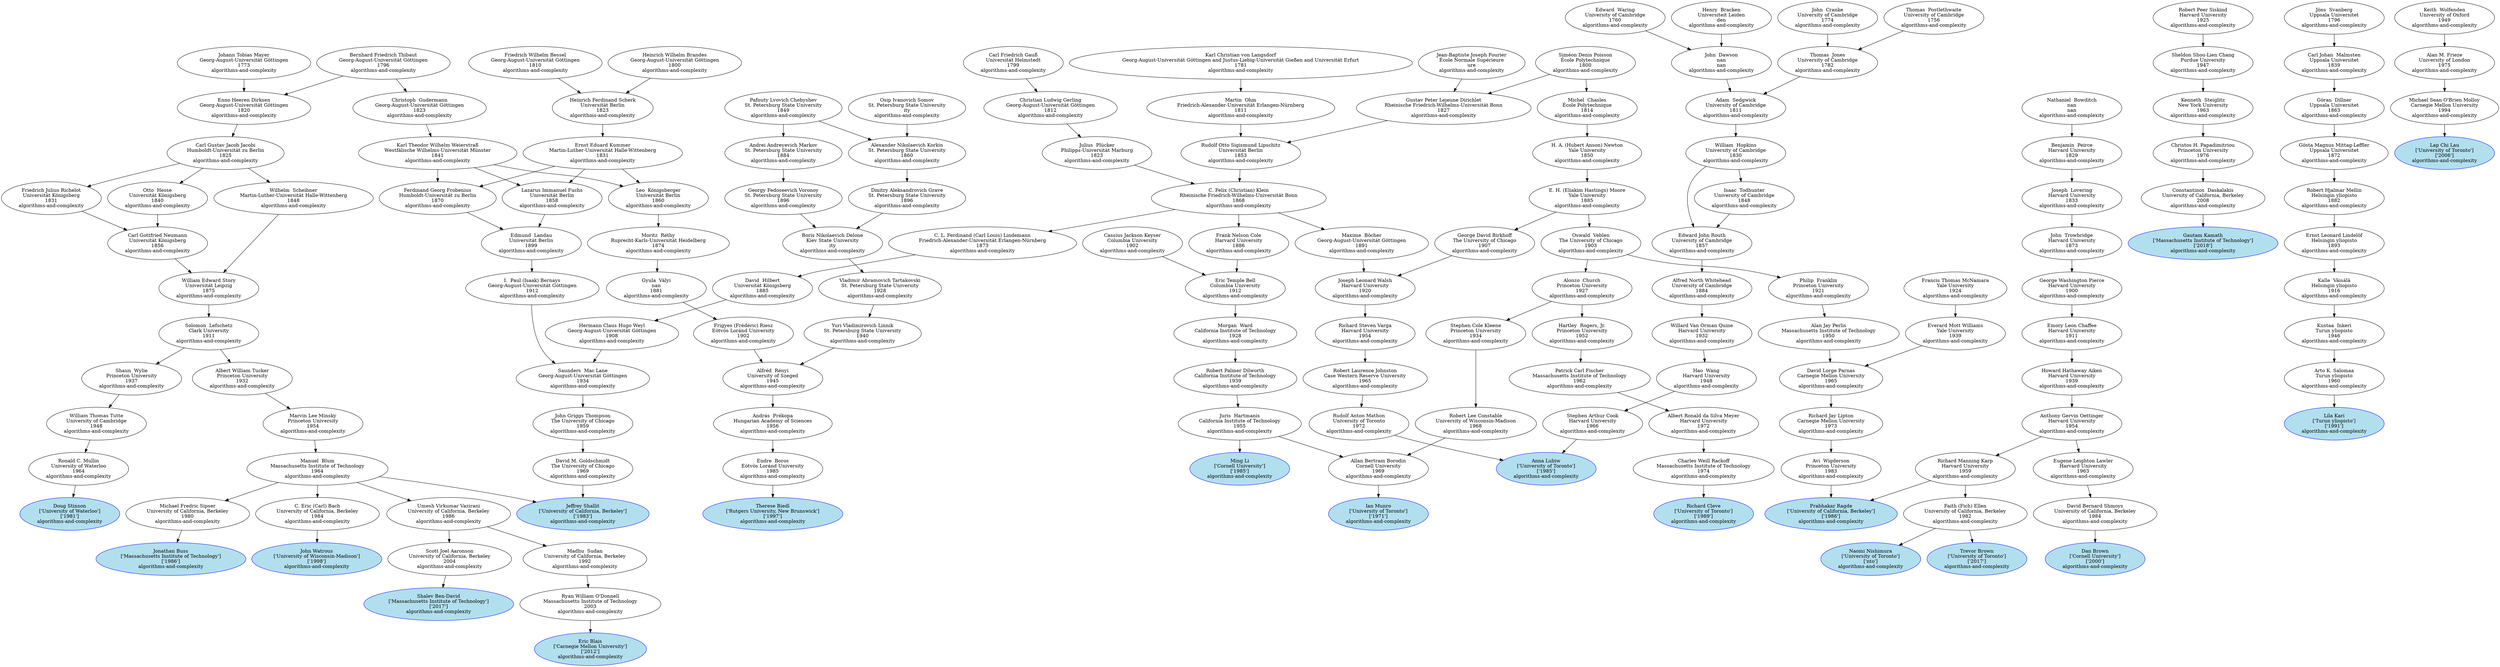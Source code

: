 digraph "Academic Genealogy for algorithms-and-complexity" {
	251553 [label="Shalev Ben-David
['Massachusetts Institute of Technology']
['2017']
algorithms-and-complexity" color=blue fillcolor=lightblue2 style=filled]
	96437 [label="Therese Biedl
['Rutgers University, New Brunswick']
['1997']
algorithms-and-complexity" color=blue fillcolor=lightblue2 style=filled]
	162538 [label="Eric Blais
['Carnegie Mellon University']
['2012']
algorithms-and-complexity" color=blue fillcolor=lightblue2 style=filled]
	45379 [label="Dan Brown
['Cornell University']
['2000']
algorithms-and-complexity" color=blue fillcolor=lightblue2 style=filled]
	252543 [label="Trevor Brown
['University of Toronto']
['2017']
algorithms-and-complexity" color=blue fillcolor=lightblue2 style=filled]
	65073 [label="Jonathan Buss
['Massachusetts Institute of Technology']
['1986']
algorithms-and-complexity" color=blue fillcolor=lightblue2 style=filled]
	81270 [label="Richard Cleve
['University of Toronto']
['1989']
algorithms-and-complexity" color=blue fillcolor=lightblue2 style=filled]
	264772 [label="Gautam Kamath
['Massachusetts Institute of Technology']
['2018']
algorithms-and-complexity" color=blue fillcolor=lightblue2 style=filled]
	20521 [label="Lila Kari
['Turun yliopisto']
['1991']
algorithms-and-complexity" color=blue fillcolor=lightblue2 style=filled]
	141559 [label="Lap Chi Lau
['University of Toronto']
['2006']
algorithms-and-complexity" color=blue fillcolor=lightblue2 style=filled]
	94793 [label="Ming Li
['Cornell University']
['1985']
algorithms-and-complexity" color=blue fillcolor=lightblue2 style=filled]
	65035 [label="Anna Lubiw
['University of Toronto']
['1985']
algorithms-and-complexity" color=blue fillcolor=lightblue2 style=filled]
	65036 [label="Ian Munro
['University of Toronto']
['1971']
algorithms-and-complexity" color=blue fillcolor=lightblue2 style=filled]
	66900 [label="Naomi Nishimura
['University of Toronto']
['nto']
algorithms-and-complexity" color=blue fillcolor=lightblue2 style=filled]
	66895 [label="Prabhakar Ragde
['University of California, Berkeley']
['1986']
algorithms-and-complexity" color=blue fillcolor=lightblue2 style=filled]
	31748 [label="Jeffrey Shallit
['University of California, Berkeley']
['1983']
algorithms-and-complexity" color=blue fillcolor=lightblue2 style=filled]
	33044 [label="Doug Stinson
['University of Waterloo']
['1981']
algorithms-and-complexity" color=blue fillcolor=lightblue2 style=filled]
	75330 [label="John Watrous
['University of Wisconsin-Madison']
['1998']
algorithms-and-complexity" color=blue fillcolor=lightblue2 style=filled]
	109495 [label="Scott Joel Aaronson
University of California, Berkeley
2004
algorithms-and-complexity"]
	96436 [label="Endre  Boros
Eötvös Loránd University
1985
algorithms-and-complexity"]
	76794 [label="Ryan William O'Donnell
Massachusetts Institute of Technology
2003
algorithms-and-complexity"]
	36705 [label="David Bernard Shmoys
University of California, Berkeley
1984
algorithms-and-complexity"]
	67145 [label="Faith (Fich) Ellen
University of California, Berkeley
1982
algorithms-and-complexity"]
	64971 [label="Michael Fredric Sipser
University of California, Berkeley
1980
algorithms-and-complexity"]
	81229 [label="Charles Weill Rackoff
Massachusetts Institute of Technology
1974
algorithms-and-complexity"]
	139732 [label="Constantinos  Daskalakis
University of California, Berkeley
2008
algorithms-and-complexity"]
	20493 [label="Arto K. Salomaa
Turun yliopisto
1960
algorithms-and-complexity"]
	40420 [label="Michael Sean O'Brien Molloy
Carnegie Mellon University
1994
algorithms-and-complexity"]
	10404 [label="Juris  Hartmanis
California Institute of Technology
1955
algorithms-and-complexity"]
	16108 [label="Rudolf Anton Mathon
University of Toronto
1972
algorithms-and-complexity"]
	14011 [label="Stephen Arthur Cook
Harvard University
1966
algorithms-and-complexity"]
	42043 [label="Allan Bertram Borodin
Cornell University
1969
algorithms-and-complexity"]
	82100 [label="Avi  Wigderson
Princeton University
1983
algorithms-and-complexity"]
	25275 [label="Richard Manning Karp
Harvard University
1959
algorithms-and-complexity"]
	13373 [label="Manuel  Blum
Massachusetts Institute of Technology
1964
algorithms-and-complexity"]
	6595 [label="David M. Goldschmidt
The University of Chicago
1969
algorithms-and-complexity"]
	33040 [label="Ronald C. Mullin
University of Waterloo
1964
algorithms-and-complexity"]
	11563 [label="C. Eric (Carl) Bach
University of California, Berkeley
1984
algorithms-and-complexity"]
	38686 [label="Umesh Virkumar Vazirani
University of California, Berkeley
1986
algorithms-and-complexity"]
	34817 [label="András  Prékopa
Hungarian Academy of Sciences
1956
algorithms-and-complexity"]
	72850 [label="Madhu  Sudan
University of California, Berkeley
1992
algorithms-and-complexity"]
	25276 [label="Eugene Leighton Lawler
Harvard University
1963
algorithms-and-complexity"]
	25184 [label="Albert Ronald da Silva Meyer
Harvard University
1972
algorithms-and-complexity"]
	46289 [label="Christos H. Papadimitriou
Princeton University
1976
algorithms-and-complexity"]
	20538 [label="Kustaa  Inkeri
Turun yliopisto
1946
algorithms-and-complexity"]
	40794 [label="Alan M. Frieze
University of London
1975
algorithms-and-complexity"]
	10395 [label="Robert Palmer Dilworth
California Institute of Technology
1939
algorithms-and-complexity"]
	44303 [label="Robert Laurence Johnston
Case Western Reserve University
1965
algorithms-and-complexity"]
	29869 [label="Hao  Wang
Harvard University
1948
algorithms-and-complexity"]
	9041 [label="Robert Lee Constable
University of Wisconsin-Madison
1968
algorithms-and-complexity"]
	69524 [label="Richard Jay Lipton
Carnegie Mellon University
1973
algorithms-and-complexity"]
	13305 [label="Anthony Gervin Oettinger
Harvard University
1954
algorithms-and-complexity"]
	6869 [label="Marvin Lee Minsky
Princeton University
1954
algorithms-and-complexity"]
	6488 [label="John Griggs Thompson
The University of Chicago
1959
algorithms-and-complexity"]
	15096 [label="William Thomas Tutte
University of Cambridge
1948
algorithms-and-complexity"]
	51155 [label="Alfréd  Rényi
University of Szeged
1945
algorithms-and-complexity"]
	13297 [label="Patrick Carl Fischer
Massachusetts Institute of Technology
1962
algorithms-and-complexity"]
	82018 [label="Kenneth  Steiglitz
New York University
1963
algorithms-and-complexity"]
	19460 [label="Kalle  Väisälä
Helsingin yliopisto
1916
algorithms-and-complexity"]
	76964 [label="Keith  Wolfenden
University of Oxford
1949
algorithms-and-complexity"]
	10385 [label="Morgan  Ward
California Institute of Technology
1928
algorithms-and-complexity"]
	2675 [label="Richard Steven Varga
Harvard University
1954
algorithms-and-complexity"]
	73831 [label="Willard Van Orman Quine
Harvard University
1932
algorithms-and-complexity"]
	8012 [label="Stephen Cole Kleene
Princeton University
1934
algorithms-and-complexity"]
	86340 [label="David Lorge Parnas
Carnegie Mellon University
1965
algorithms-and-complexity"]
	18953 [label="Howard Hathaway Aiken
Harvard University
1939
algorithms-and-complexity"]
	8581 [label="Albert William Tucker
Princeton University
1932
algorithms-and-complexity"]
	834 [label="Saunders  Mac Lane
Georg-August-Universität Göttingen
1934
algorithms-and-complexity"]
	1406 [label="Shaun  Wylie
Princeton University
1937
algorithms-and-complexity"]
	44401 [label="Yuri Vladimirovich Linnik
St. Petersburg State University
1940
algorithms-and-complexity"]
	11321 [label="Frigyes (Frédéric) Riesz
Eötvös Loránd University
1902
algorithms-and-complexity"]
	8021 [label="Hartley  Rogers, Jr.
Princeton University
1952
algorithms-and-complexity"]
	98916 [label="Sheldon Shou-Lien Chang
Purdue University
1947
algorithms-and-complexity"]
	782 [label="Ernst Leonard Lindelöf
Helsingin yliopisto
1893
algorithms-and-complexity"]
	7868 [label="Eric Temple Bell
Columbia University
1912
algorithms-and-complexity"]
	4929 [label="Joseph Leonard Walsh
Harvard University
1920
algorithms-and-complexity"]
	78732 [label="Alfred North Whitehead
University of Cambridge
1884
algorithms-and-complexity"]
	8011 [label="Alonzo  Church
Princeton University
1927
algorithms-and-complexity"]
	90571 [label="Everard Mott Williams
Yale University
1939
algorithms-and-complexity"]
	13112 [label="Alan Jay Perlis
Massachusetts Institute of Technology
1950
algorithms-and-complexity"]
	25248 [label="Emory Leon Chaffee
Harvard University
1911
algorithms-and-complexity"]
	7461 [label="Solomon  Lefschetz
Clark University
1911
algorithms-and-complexity"]
	7863 [label="I.  Paul (Isaak) Bernays
Georg-August-Universität Göttingen
1912
algorithms-and-complexity"]
	7373 [label="Hermann Claus Hugo Weyl
Georg-August-Universität Göttingen
1908
algorithms-and-complexity"]
	83078 [label="Vladimir Abramovich Tartakovski
St. Petersburg State University
1928
algorithms-and-complexity"]
	107016 [label="Gyula  Vályi
nan
1881
algorithms-and-complexity"]
	111345 [label="Robert Peer Siskind
Harvard University
1925
algorithms-and-complexity"]
	143865 [label="Robert Hjalmar Mellin
Helsingin yliopisto
1882
algorithms-and-complexity"]
	37346 [label="Cassius Jackson Keyser
Columbia University
1902
algorithms-and-complexity"]
	7611 [label="Frank Nelson Cole
Harvard University
1886
algorithms-and-complexity"]
	7431 [label="Maxime  Bôcher
Georg-August-Universität Göttingen
1891
algorithms-and-complexity"]
	5879 [label="George David Birkhoff
The University of Chicago
1907
algorithms-and-complexity"]
	101929 [label="Edward John Routh
University of Cambridge
1857
algorithms-and-complexity"]
	805 [label="Oswald  Veblen
The University of Chicago
1903
algorithms-and-complexity"]
	252402 [label="Francis Thomas McNamara
Yale University
1924
algorithms-and-complexity"]
	1488 [label="Philip  Franklin
Princeton University
1921
algorithms-and-complexity"]
	141987 [label="George Washington Pierce
Harvard University
1900
algorithms-and-complexity"]
	7451 [label="William Edward Story
Universität Leipzig
1875
algorithms-and-complexity"]
	7862 [label="Edmund  Landau
Universität Berlin
1899
algorithms-and-complexity"]
	7298 [label="David  Hilbert
Universität Königsberg
1885
algorithms-and-complexity"]
	74408 [label="Boris Nikolaevich Delone
Kiev State University
ity
algorithms-and-complexity"]
	90711 [label="Moritz  Réthy
Ruprecht-Karls-Universität Heidelberg
1874
algorithms-and-complexity"]
	19770 [label="Gösta Magnus Mittag-Leffler
Uppsala Universitet
1872
algorithms-and-complexity"]
	7401 [label="C. Felix (Christian) Klein
Rheinische Friedrich-Wilhelms-Universität Bonn
1868
algorithms-and-complexity"]
	806 [label="E. H. (Eliakim Hastings) Moore
Yale University
1885
algorithms-and-complexity"]
	42016 [label="William  Hopkins
University of Cambridge
1830
algorithms-and-complexity"]
	129420 [label="Isaac  Todhunter
University of Cambridge
1848
algorithms-and-complexity"]
	67041 [label="John  Trowbridge
Harvard University
1873
algorithms-and-complexity"]
	32858 [label="Carl Gottfried Neumann
Universität Königsberg
1856
algorithms-and-complexity"]
	18589 [label="Wilhelm  Scheibner
Martin-Luther-Universität Halle-Wittenberg
1848
algorithms-and-complexity"]
	4642 [label="Ferdinand Georg Frobenius
Humboldt-Universität zu Berlin
1870
algorithms-and-complexity"]
	11370 [label="Lazarus Immanuel Fuchs
Universität Berlin
1858
algorithms-and-complexity"]
	7404 [label="C. L. Ferdinand (Carl Louis) Lindemann
Friedrich-Alexander-Universität Erlangen-Nürnberg
1873
algorithms-and-complexity"]
	12544 [label="Georgy Fedoseevich Voronoy
St. Petersburg State University
1896
algorithms-and-complexity"]
	73323 [label="Dmitry Aleksandrovich Grave
St. Petersburg State University
1896
algorithms-and-complexity"]
	18336 [label="Leo  Königsberger
Universität Berlin
1860
algorithms-and-complexity"]
	24894 [label="Göran  Dillner
Uppsala Universitet
1863
algorithms-and-complexity"]
	7402 [label="Julius  Plücker
Philipps-Universität Marburg
1823
algorithms-and-complexity"]
	19964 [label="Rudolf Otto Sigismund Lipschitz
Universität Berlin
1853
algorithms-and-complexity"]
	7865 [label="H. A. (Hubert Anson) Newton
Yale University
1850
algorithms-and-complexity"]
	102043 [label="Adam  Sedgwick
University of Cambridge
1811
algorithms-and-complexity"]
	132487 [label="Joseph  Lovering
Harvard University
1833
algorithms-and-complexity"]
	46967 [label="Otto  Hesse
Universität Königsberg
1840
algorithms-and-complexity"]
	57706 [label="Friedrich Julius Richelot
Universität Königsberg
1831
algorithms-and-complexity"]
	15635 [label="Carl Gustav Jacob Jacobi
Humboldt-Universität zu Berlin
1825
algorithms-and-complexity"]
	18331 [label="Ernst Eduard Kummer
Martin-Luther-Universität Halle-Wittenberg
1831
algorithms-and-complexity"]
	7486 [label="Karl Theodor Wilhelm Weierstraß
Westfälische Wilhelms-Universität Münster
1841
algorithms-and-complexity"]
	12543 [label="Andrei Andreyevich Markov
St. Petersburg State University
1884
algorithms-and-complexity"]
	55611 [label="Alexander Nikolaevich Korkin
St. Petersburg State University
1860
algorithms-and-complexity"]
	167682 [label="Carl Johan  Malmsten
Uppsala Universitet
1839
algorithms-and-complexity"]
	29642 [label="Christian Ludwig Gerling
Georg-August-Universität Göttingen
1812
algorithms-and-complexity"]
	17946 [label="Gustav Peter Lejeune Dirichlet
Rheinische Friedrich-Wilhelms-Universität Bonn
1827
algorithms-and-complexity"]
	47064 [label="Martin  Ohm
Friedrich-Alexander-Universität Erlangen-Nürnberg
1811
algorithms-and-complexity"]
	26995 [label="Michel  Chasles
École Polytechnique
1814
algorithms-and-complexity"]
	102037 [label="John  Dawson
nan
nan
algorithms-and-complexity"]
	102036 [label="Thomas  Jones
University of Cambridge
1782
algorithms-and-complexity"]
	80886 [label="Benjamin  Peirce
Harvard University
1829
algorithms-and-complexity"]
	41423 [label="Enno Heeren Dirksen
Georg-August-Universität Göttingen
1820
algorithms-and-complexity"]
	25484 [label="Heinrich Ferdinand Scherk
Universität Berlin
1823
algorithms-and-complexity"]
	29458 [label="Christoph  Gudermann
Georg-August-Universität Göttingen
1823
algorithms-and-complexity"]
	12542 [label="Pafnuty Lvovich Chebyshev
St. Petersburg State University
1849
algorithms-and-complexity"]
	519 [label="Osip Ivanovich Somov
St. Petersburg State University
ity
algorithms-and-complexity"]
	20543 [label="Jöns  Svanberg
Uppsala Universitet
1796
algorithms-and-complexity"]
	18231 [label="Carl Friedrich Gauß
Universität Helmstedt
1799
algorithms-and-complexity"]
	17865 [label="Siméon Denis Poisson
École Polytechnique
1800
algorithms-and-complexity"]
	17981 [label="Jean-Baptiste Joseph Fourier
École Normale Supérieure
ure
algorithms-and-complexity"]
	47025 [label="Karl Christian von Langsdorf
Georg-August-Universität Göttingen and Justus-Liebig-Universität Gießen and Universität Erfurt
1781
algorithms-and-complexity"]
	129421 [label="Edward  Waring
University of Cambridge
1760
algorithms-and-complexity"]
	129422 [label="Henry  Bracken
Universiteit Leiden
den
algorithms-and-complexity"]
	103066 [label="John  Cranke
University of Cambridge
1774
algorithms-and-complexity"]
	133301 [label="Thomas  Postlethwaite
University of Cambridge
1756
algorithms-and-complexity"]
	147797 [label="Nathaniel  Bowditch
nan
nan
algorithms-and-complexity"]
	57667 [label="Bernhard Friedrich Thibaut
Georg-August-Universität Göttingen
1796
algorithms-and-complexity"]
	57659 [label="Johann Tobias Mayer
Georg-August-Universität Göttingen
1773
algorithms-and-complexity"]
	18603 [label="Friedrich Wilhelm Bessel
Georg-August-Universität Göttingen
1810
algorithms-and-complexity"]
	65162 [label="Heinrich Wilhelm Brandes
Georg-August-Universität Göttingen
1800
algorithms-and-complexity"]
	109495 -> 251553
	96436 -> 96437
	76794 -> 162538
	36705 -> 45379
	67145 -> 252543
	64971 -> 65073
	81229 -> 81270
	139732 -> 264772
	20493 -> 20521
	40420 -> 141559
	10404 -> 94793
	16108 -> 65035
	14011 -> 65035
	42043 -> 65036
	67145 -> 66900
	82100 -> 66895
	25275 -> 66895
	13373 -> 31748
	6595 -> 31748
	33040 -> 33044
	11563 -> 75330
	38686 -> 109495
	34817 -> 96436
	72850 -> 76794
	25276 -> 36705
	25275 -> 67145
	13373 -> 64971
	25184 -> 81229
	46289 -> 139732
	20538 -> 20493
	40794 -> 40420
	10395 -> 10404
	44303 -> 16108
	29869 -> 14011
	9041 -> 42043
	10404 -> 42043
	69524 -> 82100
	13305 -> 25275
	6869 -> 13373
	6488 -> 6595
	15096 -> 33040
	13373 -> 11563
	13373 -> 38686
	51155 -> 34817
	38686 -> 72850
	13305 -> 25276
	13297 -> 25184
	82018 -> 46289
	19460 -> 20538
	76964 -> 40794
	10385 -> 10395
	2675 -> 44303
	73831 -> 29869
	8012 -> 9041
	86340 -> 69524
	18953 -> 13305
	8581 -> 6869
	834 -> 6488
	1406 -> 15096
	44401 -> 51155
	11321 -> 51155
	8021 -> 13297
	98916 -> 82018
	782 -> 19460
	7868 -> 10385
	4929 -> 2675
	78732 -> 73831
	8011 -> 8012
	90571 -> 86340
	13112 -> 86340
	25248 -> 18953
	7461 -> 8581
	7863 -> 834
	7373 -> 834
	7461 -> 1406
	83078 -> 44401
	107016 -> 11321
	8011 -> 8021
	111345 -> 98916
	143865 -> 782
	37346 -> 7868
	7611 -> 7868
	7431 -> 4929
	5879 -> 4929
	101929 -> 78732
	805 -> 8011
	252402 -> 90571
	1488 -> 13112
	141987 -> 25248
	7451 -> 7461
	7862 -> 7863
	7298 -> 7373
	74408 -> 83078
	90711 -> 107016
	19770 -> 143865
	7401 -> 7611
	7401 -> 7431
	806 -> 5879
	42016 -> 101929
	129420 -> 101929
	806 -> 805
	805 -> 1488
	67041 -> 141987
	32858 -> 7451
	18589 -> 7451
	4642 -> 7862
	11370 -> 7862
	7404 -> 7298
	12544 -> 74408
	73323 -> 74408
	18336 -> 90711
	24894 -> 19770
	7402 -> 7401
	19964 -> 7401
	7865 -> 806
	102043 -> 42016
	42016 -> 129420
	132487 -> 67041
	46967 -> 32858
	57706 -> 32858
	15635 -> 18589
	18331 -> 4642
	7486 -> 4642
	18331 -> 11370
	7486 -> 11370
	7401 -> 7404
	12543 -> 12544
	55611 -> 73323
	18331 -> 18336
	7486 -> 18336
	167682 -> 24894
	29642 -> 7402
	17946 -> 19964
	47064 -> 19964
	26995 -> 7865
	102037 -> 102043
	102036 -> 102043
	80886 -> 132487
	15635 -> 46967
	15635 -> 57706
	41423 -> 15635
	25484 -> 18331
	29458 -> 7486
	12542 -> 12543
	519 -> 55611
	12542 -> 55611
	20543 -> 167682
	18231 -> 29642
	17865 -> 17946
	17981 -> 17946
	47025 -> 47064
	17865 -> 26995
	129421 -> 102037
	129422 -> 102037
	103066 -> 102036
	133301 -> 102036
	147797 -> 80886
	57667 -> 41423
	57659 -> 41423
	18603 -> 25484
	65162 -> 25484
	57667 -> 29458
}
